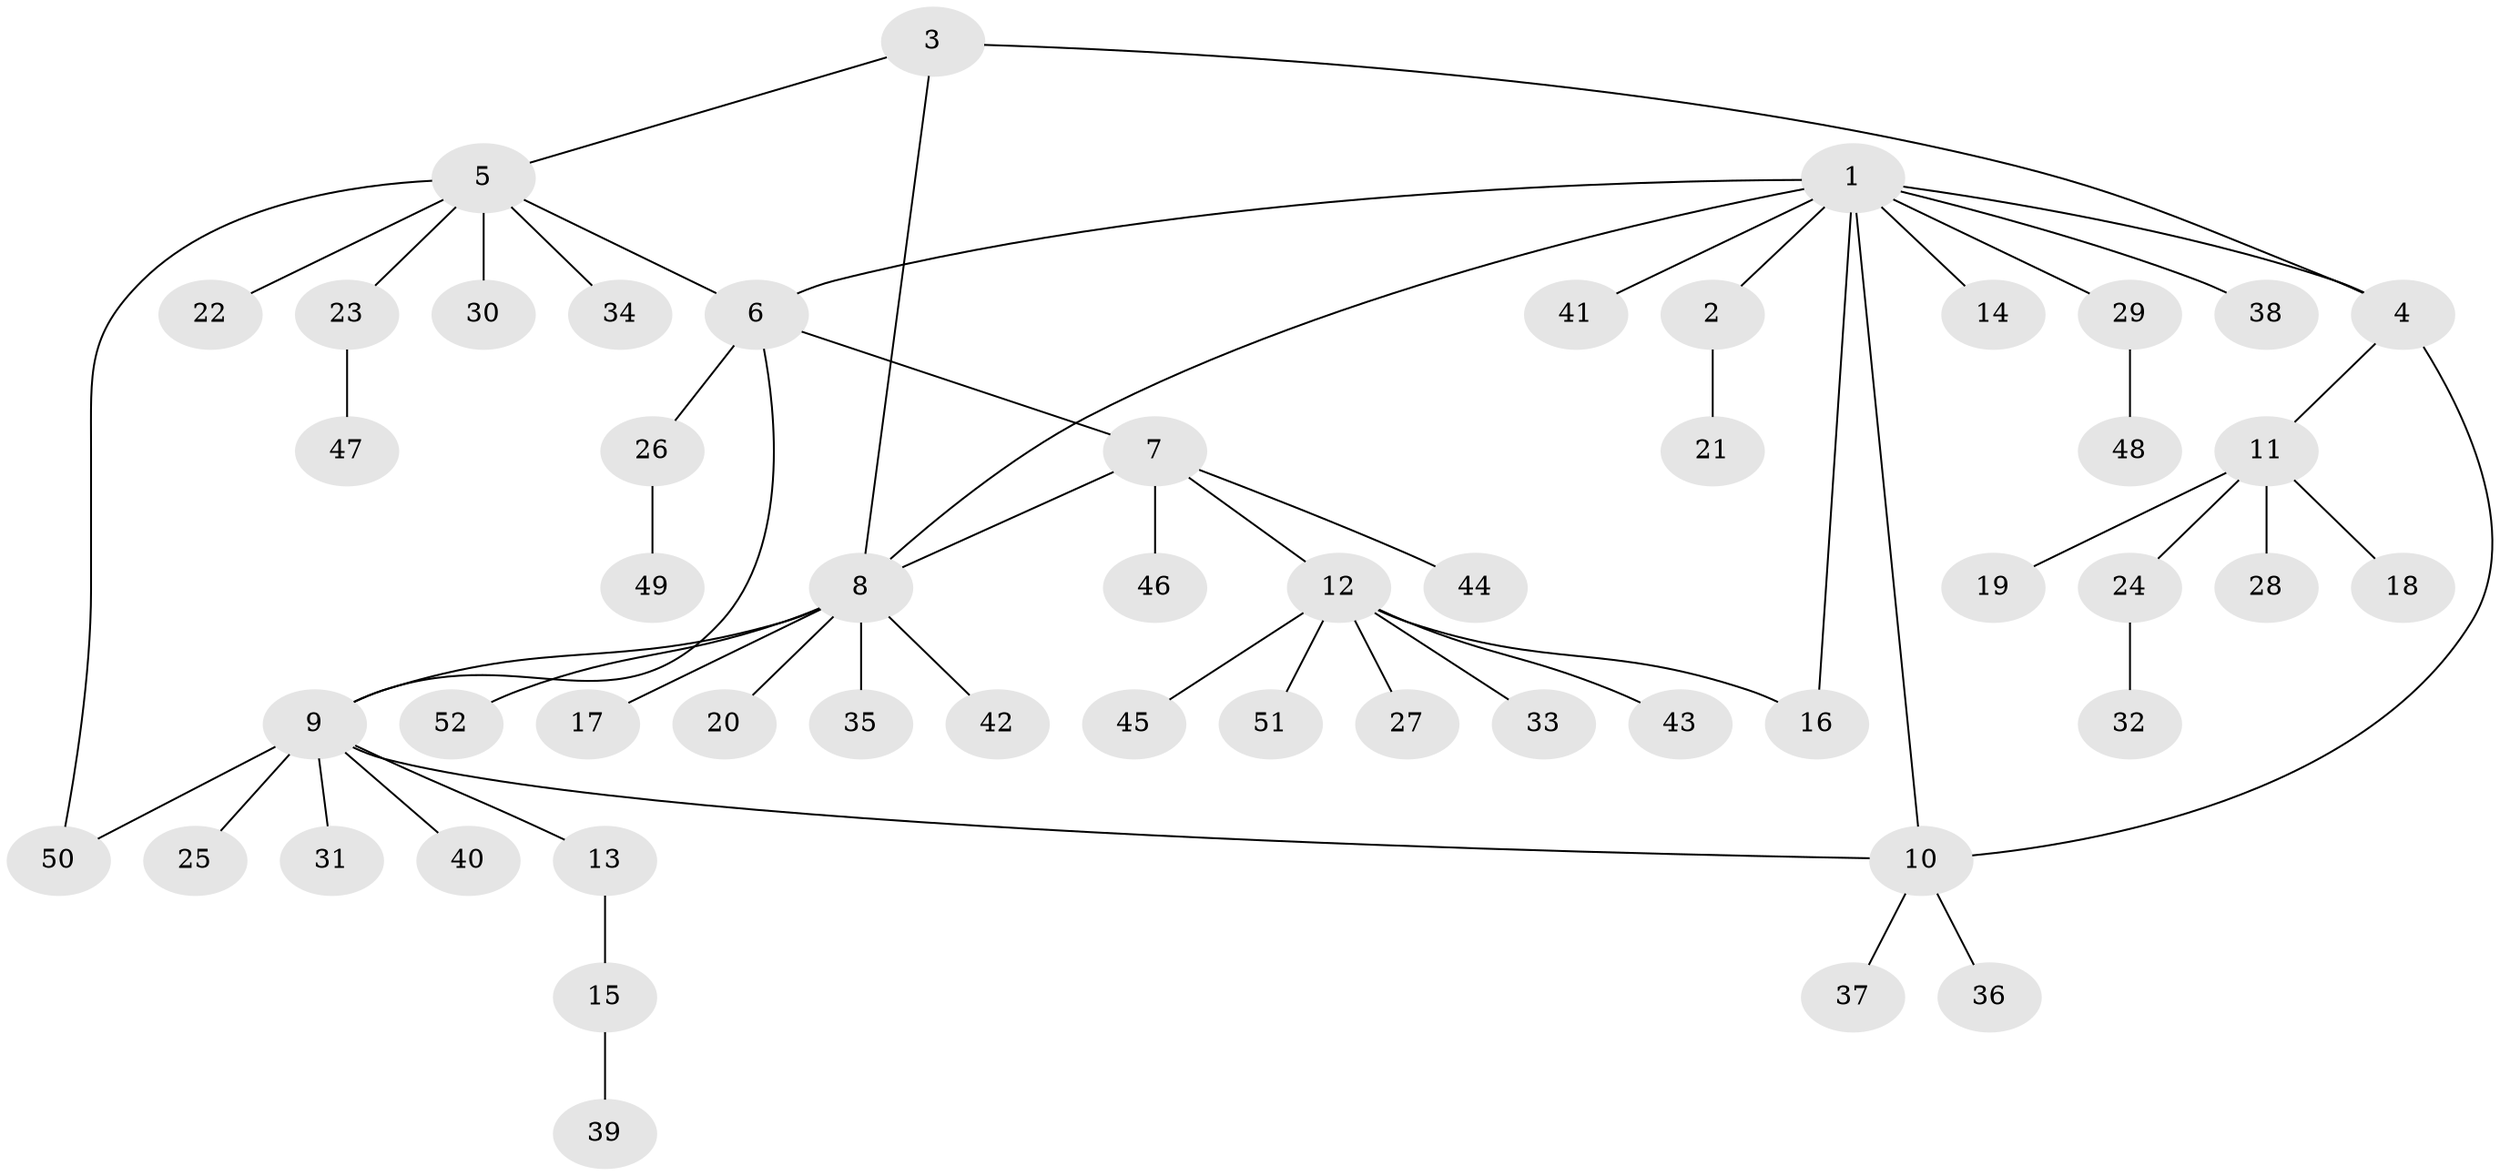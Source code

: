// coarse degree distribution, {7: 0.027777777777777776, 4: 0.027777777777777776, 16: 0.027777777777777776, 1: 0.7777777777777778, 2: 0.08333333333333333, 6: 0.027777777777777776, 5: 0.027777777777777776}
// Generated by graph-tools (version 1.1) at 2025/57/03/04/25 21:57:20]
// undirected, 52 vertices, 59 edges
graph export_dot {
graph [start="1"]
  node [color=gray90,style=filled];
  1;
  2;
  3;
  4;
  5;
  6;
  7;
  8;
  9;
  10;
  11;
  12;
  13;
  14;
  15;
  16;
  17;
  18;
  19;
  20;
  21;
  22;
  23;
  24;
  25;
  26;
  27;
  28;
  29;
  30;
  31;
  32;
  33;
  34;
  35;
  36;
  37;
  38;
  39;
  40;
  41;
  42;
  43;
  44;
  45;
  46;
  47;
  48;
  49;
  50;
  51;
  52;
  1 -- 2;
  1 -- 4;
  1 -- 6;
  1 -- 8;
  1 -- 10;
  1 -- 14;
  1 -- 16;
  1 -- 29;
  1 -- 38;
  1 -- 41;
  2 -- 21;
  3 -- 4;
  3 -- 5;
  3 -- 8;
  4 -- 10;
  4 -- 11;
  5 -- 6;
  5 -- 22;
  5 -- 23;
  5 -- 30;
  5 -- 34;
  5 -- 50;
  6 -- 7;
  6 -- 9;
  6 -- 26;
  7 -- 8;
  7 -- 12;
  7 -- 44;
  7 -- 46;
  8 -- 9;
  8 -- 17;
  8 -- 20;
  8 -- 35;
  8 -- 42;
  8 -- 52;
  9 -- 10;
  9 -- 13;
  9 -- 25;
  9 -- 31;
  9 -- 40;
  9 -- 50;
  10 -- 36;
  10 -- 37;
  11 -- 18;
  11 -- 19;
  11 -- 24;
  11 -- 28;
  12 -- 16;
  12 -- 27;
  12 -- 33;
  12 -- 43;
  12 -- 45;
  12 -- 51;
  13 -- 15;
  15 -- 39;
  23 -- 47;
  24 -- 32;
  26 -- 49;
  29 -- 48;
}
